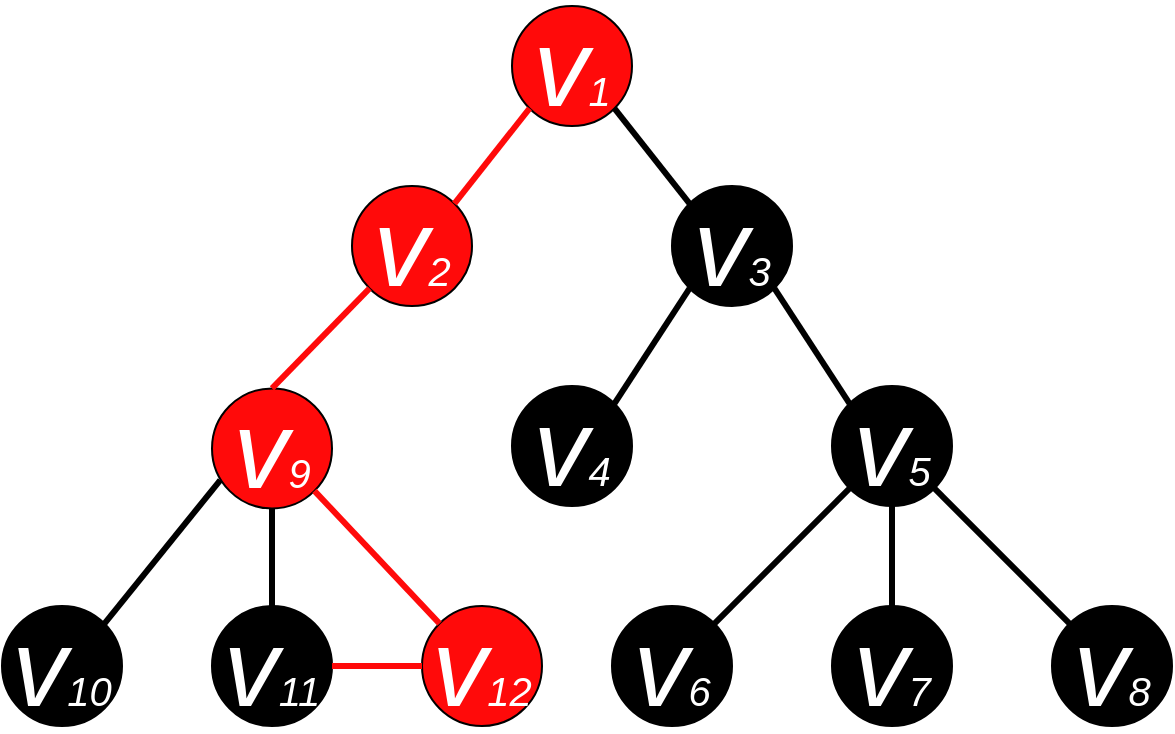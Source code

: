<mxfile version="20.4.0" type="device"><diagram id="GtsB-jhFXhPnH5yx7eGV" name="Страница 1"><mxGraphModel dx="1185" dy="588" grid="1" gridSize="10" guides="1" tooltips="1" connect="1" arrows="1" fold="1" page="1" pageScale="1" pageWidth="600" pageHeight="500" math="0" shadow="0"><root><mxCell id="0"/><mxCell id="1" parent="0"/><mxCell id="EadP04PwVeOW2zSCT6ii-2" value="&lt;i&gt;&lt;font color=&quot;#ffffff&quot; style=&quot;&quot;&gt;&lt;font style=&quot;font-size: 55px;&quot;&gt;v&lt;/font&gt;&lt;font style=&quot;font-size: 20px;&quot;&gt;1&lt;/font&gt;&lt;/font&gt;&lt;/i&gt;" style="ellipse;whiteSpace=wrap;html=1;aspect=fixed;fillColor=#FF0A0A;strokeColor=#000000;" parent="1" vertex="1"><mxGeometry x="265" y="70" width="60" height="60" as="geometry"/></mxCell><mxCell id="EadP04PwVeOW2zSCT6ii-3" value="&lt;i&gt;&lt;font style=&quot;&quot; color=&quot;#ffffff&quot;&gt;&lt;font style=&quot;font-size: 55px;&quot;&gt;v&lt;/font&gt;&lt;font style=&quot;font-size: 20px;&quot;&gt;2&lt;/font&gt;&lt;/font&gt;&lt;/i&gt;" style="ellipse;whiteSpace=wrap;html=1;aspect=fixed;fillColor=#FF0A0A;strokeColor=#000000;" parent="1" vertex="1"><mxGeometry x="185" y="160" width="60" height="60" as="geometry"/></mxCell><mxCell id="EadP04PwVeOW2zSCT6ii-4" value="&lt;i&gt;&lt;font style=&quot;&quot; color=&quot;#ffffff&quot;&gt;&lt;font style=&quot;font-size: 55px;&quot;&gt;v&lt;/font&gt;&lt;font style=&quot;font-size: 20px;&quot;&gt;3&lt;/font&gt;&lt;/font&gt;&lt;/i&gt;" style="ellipse;whiteSpace=wrap;html=1;aspect=fixed;fillColor=#000000;" parent="1" vertex="1"><mxGeometry x="345" y="160" width="60" height="60" as="geometry"/></mxCell><mxCell id="EadP04PwVeOW2zSCT6ii-5" value="&lt;i&gt;&lt;font style=&quot;&quot; color=&quot;#ffffff&quot;&gt;&lt;font style=&quot;font-size: 55px;&quot;&gt;v&lt;/font&gt;&lt;font style=&quot;font-size: 20px;&quot;&gt;4&lt;/font&gt;&lt;/font&gt;&lt;/i&gt;" style="ellipse;whiteSpace=wrap;html=1;aspect=fixed;fillColor=#000000;" parent="1" vertex="1"><mxGeometry x="265" y="260" width="60" height="60" as="geometry"/></mxCell><mxCell id="EadP04PwVeOW2zSCT6ii-6" value="&lt;i&gt;&lt;font style=&quot;&quot; color=&quot;#ffffff&quot;&gt;&lt;font style=&quot;font-size: 55px;&quot;&gt;v&lt;/font&gt;&lt;font style=&quot;font-size: 20px;&quot;&gt;5&lt;/font&gt;&lt;/font&gt;&lt;/i&gt;" style="ellipse;whiteSpace=wrap;html=1;aspect=fixed;fillColor=#000000;" parent="1" vertex="1"><mxGeometry x="425" y="260" width="60" height="60" as="geometry"/></mxCell><mxCell id="EadP04PwVeOW2zSCT6ii-7" value="&lt;i&gt;&lt;font style=&quot;&quot; color=&quot;#ffffff&quot;&gt;&lt;font style=&quot;font-size: 55px;&quot;&gt;v&lt;/font&gt;&lt;font style=&quot;font-size: 20px;&quot;&gt;7&lt;/font&gt;&lt;/font&gt;&lt;/i&gt;" style="ellipse;whiteSpace=wrap;html=1;aspect=fixed;fillColor=#000000;" parent="1" vertex="1"><mxGeometry x="425" y="370" width="60" height="60" as="geometry"/></mxCell><mxCell id="EadP04PwVeOW2zSCT6ii-8" value="&lt;i&gt;&lt;font style=&quot;&quot; color=&quot;#ffffff&quot;&gt;&lt;font style=&quot;font-size: 55px;&quot;&gt;v&lt;/font&gt;&lt;font style=&quot;font-size: 20px;&quot;&gt;6&lt;/font&gt;&lt;/font&gt;&lt;/i&gt;" style="ellipse;whiteSpace=wrap;html=1;aspect=fixed;fillColor=#000000;" parent="1" vertex="1"><mxGeometry x="315" y="370" width="60" height="60" as="geometry"/></mxCell><mxCell id="EadP04PwVeOW2zSCT6ii-9" value="&lt;i&gt;&lt;font style=&quot;&quot; color=&quot;#ffffff&quot;&gt;&lt;font style=&quot;font-size: 55px;&quot;&gt;v&lt;/font&gt;&lt;font style=&quot;font-size: 20px;&quot;&gt;8&lt;/font&gt;&lt;/font&gt;&lt;/i&gt;" style="ellipse;whiteSpace=wrap;html=1;aspect=fixed;fillColor=#000000;" parent="1" vertex="1"><mxGeometry x="535" y="370" width="60" height="60" as="geometry"/></mxCell><mxCell id="EadP04PwVeOW2zSCT6ii-10" value="" style="endArrow=none;html=1;rounded=0;fontSize=20;fontColor=#FFFFFF;entryX=1;entryY=1;entryDx=0;entryDy=0;exitX=0;exitY=0;exitDx=0;exitDy=0;strokeWidth=3;" parent="1" source="EadP04PwVeOW2zSCT6ii-4" target="EadP04PwVeOW2zSCT6ii-2" edge="1"><mxGeometry width="50" height="50" relative="1" as="geometry"><mxPoint x="385" y="270" as="sourcePoint"/><mxPoint x="435" y="220" as="targetPoint"/></mxGeometry></mxCell><mxCell id="EadP04PwVeOW2zSCT6ii-11" value="" style="endArrow=none;html=1;rounded=0;fontSize=20;fontColor=#FFFFFF;exitX=1;exitY=0;exitDx=0;exitDy=0;entryX=0;entryY=1;entryDx=0;entryDy=0;strokeWidth=3;strokeColor=#FF0A0A;" parent="1" source="EadP04PwVeOW2zSCT6ii-3" target="EadP04PwVeOW2zSCT6ii-2" edge="1"><mxGeometry width="50" height="50" relative="1" as="geometry"><mxPoint x="385" y="270" as="sourcePoint"/><mxPoint x="435" y="220" as="targetPoint"/></mxGeometry></mxCell><mxCell id="EadP04PwVeOW2zSCT6ii-12" value="" style="endArrow=none;html=1;rounded=0;fontSize=20;fontColor=#FFFFFF;entryX=0;entryY=1;entryDx=0;entryDy=0;exitX=1;exitY=0;exitDx=0;exitDy=0;strokeWidth=3;" parent="1" source="EadP04PwVeOW2zSCT6ii-5" target="EadP04PwVeOW2zSCT6ii-4" edge="1"><mxGeometry width="50" height="50" relative="1" as="geometry"><mxPoint x="385" y="270" as="sourcePoint"/><mxPoint x="435" y="220" as="targetPoint"/></mxGeometry></mxCell><mxCell id="EadP04PwVeOW2zSCT6ii-14" value="" style="endArrow=none;html=1;rounded=0;fontSize=20;fontColor=#FFFFFF;entryX=1;entryY=1;entryDx=0;entryDy=0;exitX=0;exitY=0;exitDx=0;exitDy=0;strokeWidth=3;" parent="1" source="EadP04PwVeOW2zSCT6ii-6" target="EadP04PwVeOW2zSCT6ii-4" edge="1"><mxGeometry width="50" height="50" relative="1" as="geometry"><mxPoint x="385" y="270" as="sourcePoint"/><mxPoint x="435" y="220" as="targetPoint"/></mxGeometry></mxCell><mxCell id="EadP04PwVeOW2zSCT6ii-15" value="" style="endArrow=none;html=1;rounded=0;fontSize=20;fontColor=#FFFFFF;entryX=0;entryY=1;entryDx=0;entryDy=0;exitX=1;exitY=0;exitDx=0;exitDy=0;strokeWidth=3;" parent="1" source="EadP04PwVeOW2zSCT6ii-8" target="EadP04PwVeOW2zSCT6ii-6" edge="1"><mxGeometry width="50" height="50" relative="1" as="geometry"><mxPoint x="385" y="270" as="sourcePoint"/><mxPoint x="435" y="220" as="targetPoint"/></mxGeometry></mxCell><mxCell id="EadP04PwVeOW2zSCT6ii-16" value="" style="endArrow=none;html=1;rounded=0;fontSize=20;fontColor=#FFFFFF;entryX=0.5;entryY=1;entryDx=0;entryDy=0;exitX=0.5;exitY=0;exitDx=0;exitDy=0;strokeWidth=3;" parent="1" source="EadP04PwVeOW2zSCT6ii-7" target="EadP04PwVeOW2zSCT6ii-6" edge="1"><mxGeometry width="50" height="50" relative="1" as="geometry"><mxPoint x="385" y="270" as="sourcePoint"/><mxPoint x="435" y="220" as="targetPoint"/></mxGeometry></mxCell><mxCell id="EadP04PwVeOW2zSCT6ii-17" value="" style="endArrow=none;html=1;rounded=0;fontSize=20;fontColor=#FFFFFF;entryX=1;entryY=1;entryDx=0;entryDy=0;exitX=0;exitY=0;exitDx=0;exitDy=0;strokeWidth=3;" parent="1" source="EadP04PwVeOW2zSCT6ii-9" target="EadP04PwVeOW2zSCT6ii-6" edge="1"><mxGeometry width="50" height="50" relative="1" as="geometry"><mxPoint x="385" y="270" as="sourcePoint"/><mxPoint x="435" y="220" as="targetPoint"/></mxGeometry></mxCell><mxCell id="pP-wg3NwNoG7PGbDv5qc-1" value="&lt;i&gt;&lt;font style=&quot;&quot; color=&quot;#ffffff&quot;&gt;&lt;font style=&quot;font-size: 55px;&quot;&gt;v&lt;/font&gt;&lt;font style=&quot;font-size: 20px;&quot;&gt;9&lt;/font&gt;&lt;/font&gt;&lt;/i&gt;" style="ellipse;whiteSpace=wrap;html=1;aspect=fixed;fillColor=#FF0A0A;" parent="1" vertex="1"><mxGeometry x="115" y="261.21" width="60" height="60" as="geometry"/></mxCell><mxCell id="pP-wg3NwNoG7PGbDv5qc-2" value="&lt;i&gt;&lt;font style=&quot;&quot; color=&quot;#ffffff&quot;&gt;&lt;font style=&quot;font-size: 55px;&quot;&gt;v&lt;/font&gt;&lt;font style=&quot;font-size: 20px;&quot;&gt;11&lt;/font&gt;&lt;/font&gt;&lt;/i&gt;" style="ellipse;whiteSpace=wrap;html=1;aspect=fixed;fillColor=#000000;" parent="1" vertex="1"><mxGeometry x="115" y="370" width="60" height="60" as="geometry"/></mxCell><mxCell id="pP-wg3NwNoG7PGbDv5qc-3" value="&lt;i&gt;&lt;font style=&quot;&quot; color=&quot;#ffffff&quot;&gt;&lt;font style=&quot;font-size: 55px;&quot;&gt;v&lt;/font&gt;&lt;font style=&quot;font-size: 20px;&quot;&gt;10&lt;/font&gt;&lt;/font&gt;&lt;/i&gt;" style="ellipse;whiteSpace=wrap;html=1;aspect=fixed;fillColor=#000000;direction=south;" parent="1" vertex="1"><mxGeometry x="10" y="370" width="60" height="60" as="geometry"/></mxCell><mxCell id="pP-wg3NwNoG7PGbDv5qc-4" value="&lt;i&gt;&lt;font style=&quot;&quot; color=&quot;#ffffff&quot;&gt;&lt;font style=&quot;font-size: 55px;&quot;&gt;v&lt;/font&gt;&lt;font style=&quot;font-size: 20px;&quot;&gt;12&lt;/font&gt;&lt;/font&gt;&lt;/i&gt;" style="ellipse;whiteSpace=wrap;html=1;aspect=fixed;fillColor=#FF0A0A;" parent="1" vertex="1"><mxGeometry x="220" y="370" width="60" height="60" as="geometry"/></mxCell><mxCell id="pP-wg3NwNoG7PGbDv5qc-5" value="" style="endArrow=none;html=1;rounded=0;fontSize=20;fontColor=#FFFFFF;entryX=0.069;entryY=0.764;entryDx=0;entryDy=0;exitX=0;exitY=0;exitDx=0;exitDy=0;strokeWidth=3;entryPerimeter=0;" parent="1" source="pP-wg3NwNoG7PGbDv5qc-3" edge="1" target="pP-wg3NwNoG7PGbDv5qc-1"><mxGeometry width="50" height="50" relative="1" as="geometry"><mxPoint x="75" y="258.79" as="sourcePoint"/><mxPoint x="123.787" y="300.003" as="targetPoint"/></mxGeometry></mxCell><mxCell id="pP-wg3NwNoG7PGbDv5qc-6" value="" style="endArrow=none;html=1;rounded=0;fontSize=20;fontColor=#FFFFFF;entryX=0.5;entryY=1;entryDx=0;entryDy=0;exitX=0.5;exitY=0;exitDx=0;exitDy=0;strokeWidth=3;" parent="1" source="pP-wg3NwNoG7PGbDv5qc-2" edge="1" target="pP-wg3NwNoG7PGbDv5qc-1"><mxGeometry width="50" height="50" relative="1" as="geometry"><mxPoint x="75" y="258.79" as="sourcePoint"/><mxPoint x="145" y="308.79" as="targetPoint"/></mxGeometry></mxCell><mxCell id="pP-wg3NwNoG7PGbDv5qc-7" value="" style="endArrow=none;html=1;rounded=0;fontSize=20;fontColor=#FFFFFF;entryX=1;entryY=1;entryDx=0;entryDy=0;exitX=0;exitY=0;exitDx=0;exitDy=0;strokeWidth=3;strokeColor=#FF0A0A;" parent="1" source="pP-wg3NwNoG7PGbDv5qc-4" edge="1" target="pP-wg3NwNoG7PGbDv5qc-1"><mxGeometry width="50" height="50" relative="1" as="geometry"><mxPoint x="75" y="258.79" as="sourcePoint"/><mxPoint x="166.213" y="300.003" as="targetPoint"/></mxGeometry></mxCell><mxCell id="pP-wg3NwNoG7PGbDv5qc-8" value="" style="endArrow=none;html=1;rounded=0;fontSize=20;fontColor=#FFFFFF;exitX=0.5;exitY=0;exitDx=0;exitDy=0;entryX=0;entryY=1;entryDx=0;entryDy=0;strokeWidth=3;strokeColor=#FF0A0A;" parent="1" source="pP-wg3NwNoG7PGbDv5qc-1" target="EadP04PwVeOW2zSCT6ii-3" edge="1"><mxGeometry width="50" height="50" relative="1" as="geometry"><mxPoint x="246.213" y="178.787" as="sourcePoint"/><mxPoint x="283.787" y="131.213" as="targetPoint"/></mxGeometry></mxCell><mxCell id="Ed37Po015sv9TBW0BH2n-1" value="" style="endArrow=none;html=1;rounded=0;fontSize=20;fontColor=#FFFFFF;entryX=1;entryY=0.5;entryDx=0;entryDy=0;exitX=0;exitY=0.5;exitDx=0;exitDy=0;strokeWidth=3;strokeColor=#FF0A0A;" parent="1" source="pP-wg3NwNoG7PGbDv5qc-4" target="pP-wg3NwNoG7PGbDv5qc-2" edge="1"><mxGeometry width="50" height="50" relative="1" as="geometry"><mxPoint x="238.787" y="388.787" as="sourcePoint"/><mxPoint x="176.213" y="310.003" as="targetPoint"/></mxGeometry></mxCell></root></mxGraphModel></diagram></mxfile>